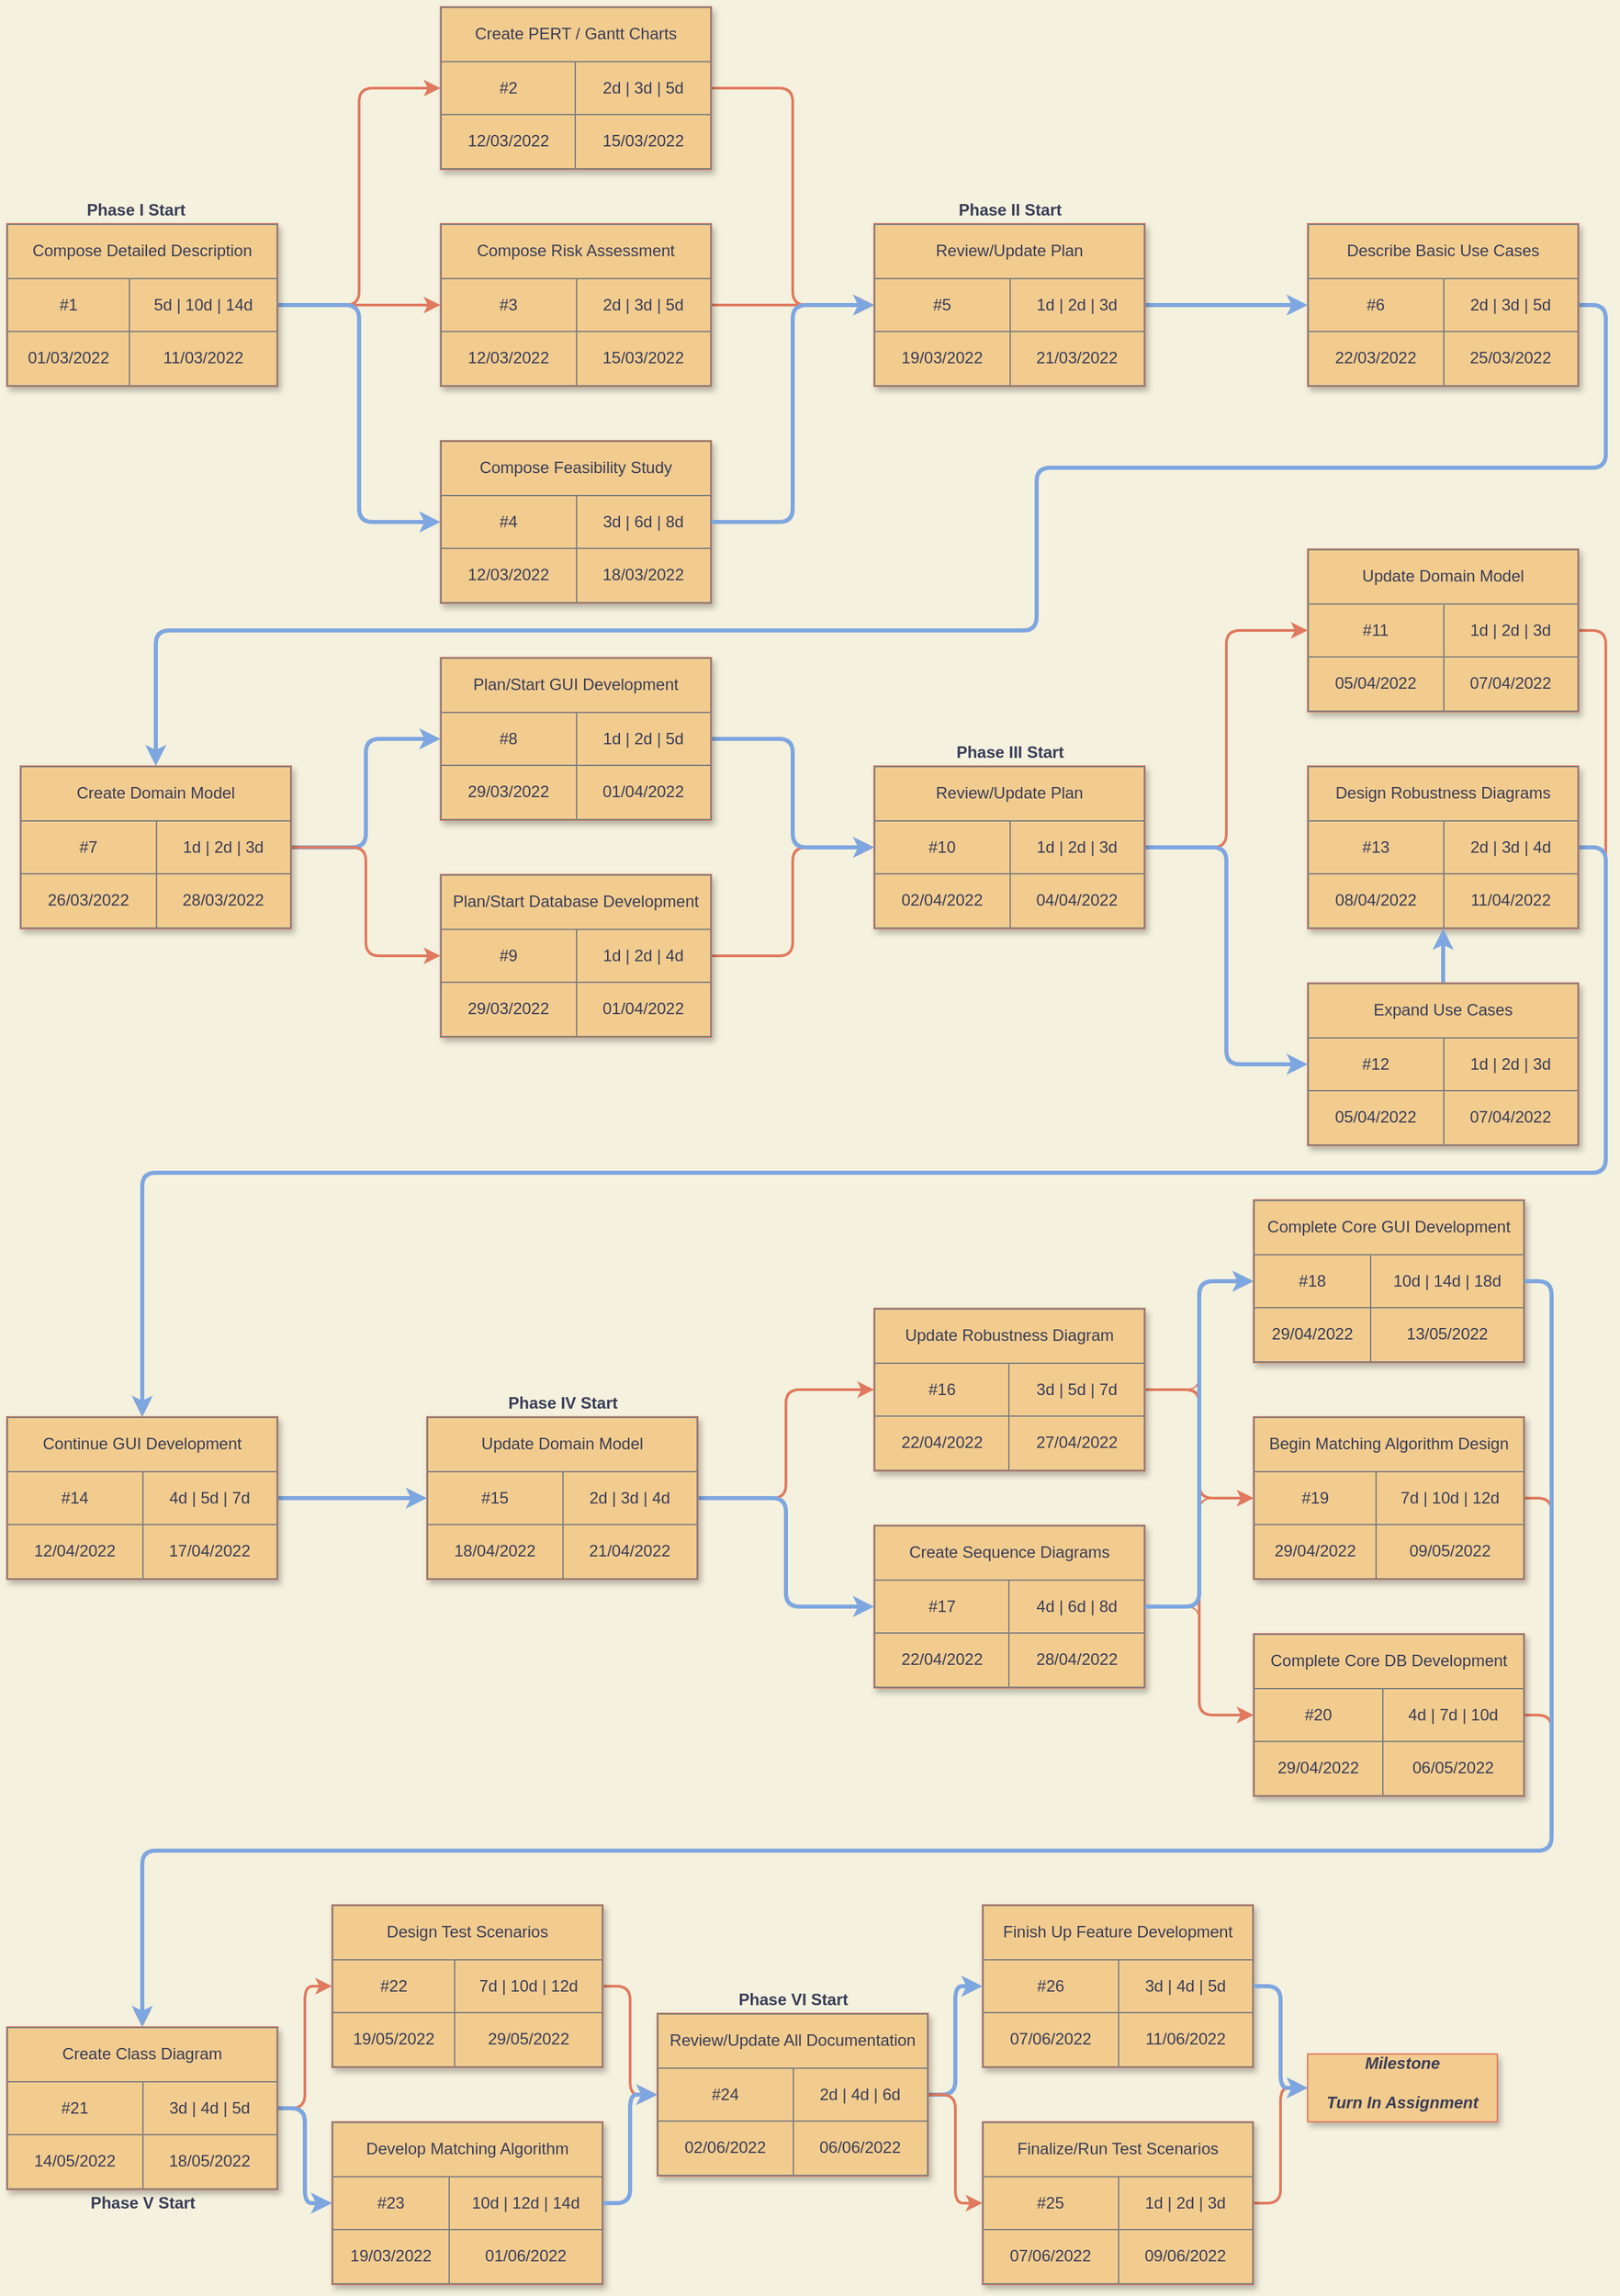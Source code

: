 <mxfile version="17.4.0" type="device"><diagram id="paOFJR9_GJDs_-t6MA5N" name="Page-1"><mxGraphModel dx="2844" dy="1524" grid="1" gridSize="10" guides="1" tooltips="1" connect="1" arrows="1" fold="1" page="1" pageScale="1" pageWidth="850" pageHeight="1100" background="#F4F1DE" math="0" shadow="0"><root><mxCell id="0"/><mxCell id="1" parent="0"/><mxCell id="-sdHIJW0WzJal2OePnT6-114" style="edgeStyle=orthogonalEdgeStyle;curved=0;rounded=1;sketch=0;orthogonalLoop=1;jettySize=auto;html=1;exitX=1;exitY=0.5;exitDx=0;exitDy=0;fontColor=#393C56;strokeColor=#E07A5F;strokeWidth=1;fillColor=#F2CC8F;labelBackgroundColor=#F4F1DE;" edge="1" parent="1" source="-sdHIJW0WzJal2OePnT6-116" target="-sdHIJW0WzJal2OePnT6-120"><mxGeometry relative="1" as="geometry"><Array as="points"><mxPoint x="920" y="1060"/><mxPoint x="920" y="980"/></Array></mxGeometry></mxCell><mxCell id="-sdHIJW0WzJal2OePnT6-101" style="edgeStyle=orthogonalEdgeStyle;curved=0;rounded=1;sketch=0;orthogonalLoop=1;jettySize=auto;html=1;exitX=1;exitY=0.5;exitDx=0;exitDy=0;fontColor=#393C56;strokeColor=#E07A5F;strokeWidth=2;fillColor=#F2CC8F;labelBackgroundColor=#F4F1DE;" edge="1" parent="1" source="-sdHIJW0WzJal2OePnT6-102" target="-sdHIJW0WzJal2OePnT6-104"><mxGeometry relative="1" as="geometry"><Array as="points"><mxPoint x="1220" y="500"/><mxPoint x="1220" y="900"/><mxPoint x="140" y="900"/></Array></mxGeometry></mxCell><mxCell id="-sdHIJW0WzJal2OePnT6-72" value="&lt;div&gt;&lt;i&gt;&lt;b&gt;Milestone&lt;br&gt;&lt;/b&gt;&lt;/i&gt;&lt;/div&gt;&lt;div&gt;&lt;i&gt;&lt;b&gt;&lt;br&gt;&lt;/b&gt;&lt;/i&gt;&lt;/div&gt;&lt;div&gt;&lt;i&gt;&lt;b&gt;Turn In Assignment&lt;/b&gt;&lt;/i&gt;&lt;/div&gt;" style="text;html=1;strokeColor=#E07A5F;fillColor=#F2CC8F;overflow=fill;rounded=0;shadow=1;fontSize=12;align=center;fontColor=#393C56;verticalAlign=middle;" vertex="1" parent="1"><mxGeometry x="1000" y="1550" width="140" height="50" as="geometry"/></mxCell><mxCell id="-sdHIJW0WzJal2OePnT6-73" style="edgeStyle=orthogonalEdgeStyle;curved=0;rounded=1;sketch=0;orthogonalLoop=1;jettySize=auto;html=1;exitX=1;exitY=0.5;exitDx=0;exitDy=0;entryX=0;entryY=0.5;entryDx=0;entryDy=0;fontColor=#393C56;strokeColor=#E07A5F;fillColor=#F2CC8F;strokeWidth=2;labelBackgroundColor=#F4F1DE;" edge="1" parent="1" source="-sdHIJW0WzJal2OePnT6-76" target="-sdHIJW0WzJal2OePnT6-82"><mxGeometry relative="1" as="geometry"/></mxCell><mxCell id="-sdHIJW0WzJal2OePnT6-74" style="edgeStyle=orthogonalEdgeStyle;curved=0;rounded=1;sketch=0;orthogonalLoop=1;jettySize=auto;html=1;exitX=1;exitY=0.5;exitDx=0;exitDy=0;entryX=0;entryY=0.5;entryDx=0;entryDy=0;fontColor=#393C56;strokeColor=#E07A5F;fillColor=#F2CC8F;strokeWidth=2;labelBackgroundColor=#F4F1DE;" edge="1" parent="1" source="-sdHIJW0WzJal2OePnT6-76" target="-sdHIJW0WzJal2OePnT6-80"><mxGeometry relative="1" as="geometry"/></mxCell><mxCell id="-sdHIJW0WzJal2OePnT6-75" style="edgeStyle=orthogonalEdgeStyle;curved=0;rounded=1;sketch=0;orthogonalLoop=1;jettySize=auto;html=1;exitX=1;exitY=0.5;exitDx=0;exitDy=0;entryX=0;entryY=0.5;entryDx=0;entryDy=0;fontColor=#393C56;strokeColor=#7EA6E0;fillColor=#F2CC8F;strokeWidth=3;labelBackgroundColor=#F4F1DE;" edge="1" parent="1" source="-sdHIJW0WzJal2OePnT6-76" target="-sdHIJW0WzJal2OePnT6-78"><mxGeometry relative="1" as="geometry"/></mxCell><mxCell id="-sdHIJW0WzJal2OePnT6-76" value="&lt;table style=&quot;width: 100% ; height: 100% ; border-collapse: collapse&quot; width=&quot;100%&quot; border=&quot;1&quot;&gt;&lt;tbody&gt;&lt;tr&gt;&lt;td colspan=&quot;2&quot; align=&quot;center&quot;&gt;&lt;font style=&quot;font-size: 12px&quot;&gt;Compose Detailed Description&lt;br&gt;&lt;/font&gt;&lt;/td&gt;&lt;/tr&gt;&lt;tr&gt;&lt;td align=&quot;center&quot;&gt;&lt;font style=&quot;font-size: 12px&quot;&gt;#1&lt;/font&gt;&lt;/td&gt;&lt;td align=&quot;center&quot;&gt;&lt;font style=&quot;font-size: 12px&quot;&gt;5d | 10d | 14d&lt;br&gt;&lt;/font&gt;&lt;/td&gt;&lt;/tr&gt;&lt;tr&gt;&lt;td align=&quot;center&quot;&gt;&lt;font style=&quot;font-size: 12px&quot;&gt;01/03/2022&lt;/font&gt;&lt;/td&gt;&lt;td align=&quot;center&quot;&gt;&lt;font style=&quot;font-size: 12px&quot;&gt;11/03/2022&lt;/font&gt;&lt;/td&gt;&lt;/tr&gt;&lt;/tbody&gt;&lt;/table&gt;" style="text;html=1;strokeColor=#E07A5F;fillColor=#F2CC8F;overflow=fill;rounded=0;shadow=1;fontSize=12;align=center;fontColor=#393C56;" vertex="1" parent="1"><mxGeometry x="40" y="200" width="200" height="120" as="geometry"/></mxCell><mxCell id="-sdHIJW0WzJal2OePnT6-78" value="&lt;table style=&quot;width: 100% ; height: 100% ; border-collapse: collapse&quot; width=&quot;100%&quot; border=&quot;1&quot;&gt;&lt;tbody&gt;&lt;tr&gt;&lt;td colspan=&quot;2&quot; align=&quot;center&quot;&gt;&lt;font style=&quot;font-size: 12px&quot;&gt;Compose Feasibility Study&lt;br&gt;&lt;/font&gt;&lt;/td&gt;&lt;/tr&gt;&lt;tr&gt;&lt;td align=&quot;center&quot;&gt;&lt;font style=&quot;font-size: 12px&quot;&gt;#4&lt;/font&gt;&lt;/td&gt;&lt;td align=&quot;center&quot;&gt;&lt;font style=&quot;font-size: 12px&quot;&gt;3d | 6d | 8d&lt;br&gt;&lt;/font&gt;&lt;/td&gt;&lt;/tr&gt;&lt;tr&gt;&lt;td align=&quot;center&quot;&gt;&lt;font style=&quot;font-size: 12px&quot;&gt;12/03/2022&lt;/font&gt;&lt;/td&gt;&lt;td align=&quot;center&quot;&gt;&lt;font style=&quot;font-size: 12px&quot;&gt;18/03/2022&lt;/font&gt;&lt;/td&gt;&lt;/tr&gt;&lt;/tbody&gt;&lt;/table&gt;" style="text;html=1;strokeColor=#E07A5F;fillColor=#F2CC8F;overflow=fill;rounded=0;shadow=1;fontSize=12;align=center;fontColor=#393C56;" vertex="1" parent="1"><mxGeometry x="360" y="360" width="200" height="120" as="geometry"/></mxCell><mxCell id="-sdHIJW0WzJal2OePnT6-79" style="edgeStyle=orthogonalEdgeStyle;curved=0;rounded=1;sketch=0;orthogonalLoop=1;jettySize=auto;html=1;exitX=1;exitY=0.5;exitDx=0;exitDy=0;fontColor=#393C56;strokeColor=#E07A5F;fillColor=#F2CC8F;strokeWidth=2;labelBackgroundColor=#F4F1DE;" edge="1" parent="1" source="-sdHIJW0WzJal2OePnT6-80"><mxGeometry relative="1" as="geometry"><mxPoint x="680" y="260" as="targetPoint"/></mxGeometry></mxCell><mxCell id="-sdHIJW0WzJal2OePnT6-80" value="&lt;table style=&quot;width: 100% ; height: 100% ; border-collapse: collapse&quot; width=&quot;100%&quot; border=&quot;1&quot;&gt;&lt;tbody&gt;&lt;tr&gt;&lt;td colspan=&quot;2&quot; align=&quot;center&quot;&gt;&lt;font style=&quot;font-size: 12px&quot;&gt;Compose Risk Assessment&lt;br&gt;&lt;/font&gt;&lt;/td&gt;&lt;/tr&gt;&lt;tr&gt;&lt;td align=&quot;center&quot;&gt;&lt;font style=&quot;font-size: 12px&quot;&gt;#3&lt;/font&gt;&lt;/td&gt;&lt;td align=&quot;center&quot;&gt;&lt;font style=&quot;font-size: 12px&quot;&gt;2d | 3d | 5d&lt;br&gt;&lt;/font&gt;&lt;/td&gt;&lt;/tr&gt;&lt;tr&gt;&lt;td align=&quot;center&quot;&gt;&lt;font style=&quot;font-size: 12px&quot;&gt;12/03/2022&lt;/font&gt;&lt;/td&gt;&lt;td align=&quot;center&quot;&gt;&lt;font style=&quot;font-size: 12px&quot;&gt;15/03/2022&lt;/font&gt;&lt;/td&gt;&lt;/tr&gt;&lt;/tbody&gt;&lt;/table&gt;" style="text;html=1;strokeColor=#E07A5F;fillColor=#F2CC8F;overflow=fill;rounded=0;shadow=1;fontSize=12;align=center;fontColor=#393C56;" vertex="1" parent="1"><mxGeometry x="360" y="200" width="200" height="120" as="geometry"/></mxCell><mxCell id="-sdHIJW0WzJal2OePnT6-81" style="edgeStyle=orthogonalEdgeStyle;curved=0;rounded=1;sketch=0;orthogonalLoop=1;jettySize=auto;html=1;exitX=1;exitY=0.5;exitDx=0;exitDy=0;entryX=0;entryY=0.5;entryDx=0;entryDy=0;fontColor=#393C56;strokeColor=#E07A5F;fillColor=#F2CC8F;strokeWidth=2;labelBackgroundColor=#F4F1DE;" edge="1" parent="1" source="-sdHIJW0WzJal2OePnT6-82" target="-sdHIJW0WzJal2OePnT6-89"><mxGeometry relative="1" as="geometry"/></mxCell><mxCell id="-sdHIJW0WzJal2OePnT6-82" value="&lt;table style=&quot;width: 100% ; height: 100% ; border-collapse: collapse&quot; width=&quot;100%&quot; border=&quot;1&quot;&gt;&lt;tbody&gt;&lt;tr&gt;&lt;td colspan=&quot;2&quot; align=&quot;center&quot;&gt;&lt;font style=&quot;font-size: 12px&quot;&gt;Create PERT / Gantt Charts&lt;br&gt;&lt;/font&gt;&lt;/td&gt;&lt;/tr&gt;&lt;tr&gt;&lt;td align=&quot;center&quot;&gt;&lt;font style=&quot;font-size: 12px&quot;&gt;#2&lt;/font&gt;&lt;/td&gt;&lt;td align=&quot;center&quot;&gt;&lt;font style=&quot;font-size: 12px&quot;&gt;2d | 3d | 5d&lt;br&gt;&lt;/font&gt;&lt;/td&gt;&lt;/tr&gt;&lt;tr&gt;&lt;td align=&quot;center&quot;&gt;&lt;font style=&quot;font-size: 12px&quot;&gt;12/03/2022&lt;/font&gt;&lt;/td&gt;&lt;td align=&quot;center&quot;&gt;&lt;font style=&quot;font-size: 12px&quot;&gt;15/03/2022&lt;/font&gt;&lt;/td&gt;&lt;/tr&gt;&lt;/tbody&gt;&lt;/table&gt;" style="text;html=1;strokeColor=#E07A5F;fillColor=#F2CC8F;overflow=fill;rounded=0;shadow=1;fontSize=12;align=center;fontColor=#393C56;" vertex="1" parent="1"><mxGeometry x="360" y="40" width="200" height="120" as="geometry"/></mxCell><mxCell id="-sdHIJW0WzJal2OePnT6-83" style="edgeStyle=orthogonalEdgeStyle;curved=0;rounded=1;sketch=0;orthogonalLoop=1;jettySize=auto;html=1;exitX=1;exitY=0.5;exitDx=0;exitDy=0;entryX=0.5;entryY=0;entryDx=0;entryDy=0;fontColor=#393C56;strokeColor=#7EA6E0;fillColor=#F2CC8F;strokeWidth=3;labelBackgroundColor=#F4F1DE;" edge="1" parent="1" source="-sdHIJW0WzJal2OePnT6-84" target="-sdHIJW0WzJal2OePnT6-87"><mxGeometry relative="1" as="geometry"><Array as="points"><mxPoint x="1220" y="260"/><mxPoint x="1220" y="380"/><mxPoint x="800" y="380"/><mxPoint x="800" y="500"/><mxPoint x="150" y="500"/></Array></mxGeometry></mxCell><mxCell id="-sdHIJW0WzJal2OePnT6-84" value="&lt;table style=&quot;width: 100% ; height: 100% ; border-collapse: collapse&quot; width=&quot;100%&quot; border=&quot;1&quot;&gt;&lt;tbody&gt;&lt;tr&gt;&lt;td colspan=&quot;2&quot; align=&quot;center&quot;&gt;&lt;font style=&quot;font-size: 12px&quot;&gt;Describe Basic Use Cases&lt;br&gt;&lt;/font&gt;&lt;/td&gt;&lt;/tr&gt;&lt;tr&gt;&lt;td align=&quot;center&quot;&gt;&lt;font style=&quot;font-size: 12px&quot;&gt;#6&lt;/font&gt;&lt;/td&gt;&lt;td align=&quot;center&quot;&gt;&lt;font style=&quot;font-size: 12px&quot;&gt;2d | 3d | 5d&lt;br&gt;&lt;/font&gt;&lt;/td&gt;&lt;/tr&gt;&lt;tr&gt;&lt;td align=&quot;center&quot;&gt;&lt;font style=&quot;font-size: 12px&quot;&gt;22/03/2022&lt;/font&gt;&lt;/td&gt;&lt;td align=&quot;center&quot;&gt;&lt;font style=&quot;font-size: 12px&quot;&gt;25/03/2022&lt;/font&gt;&lt;/td&gt;&lt;/tr&gt;&lt;/tbody&gt;&lt;/table&gt;" style="text;html=1;strokeColor=#E07A5F;fillColor=#F2CC8F;overflow=fill;rounded=0;shadow=1;fontSize=12;align=center;fontColor=#393C56;" vertex="1" parent="1"><mxGeometry x="1000" y="200" width="200" height="120" as="geometry"/></mxCell><mxCell id="-sdHIJW0WzJal2OePnT6-85" style="edgeStyle=orthogonalEdgeStyle;curved=0;rounded=1;sketch=0;orthogonalLoop=1;jettySize=auto;html=1;exitX=1;exitY=0.5;exitDx=0;exitDy=0;fontColor=#393C56;strokeColor=#7EA6E0;fillColor=#F2CC8F;strokeWidth=3;labelBackgroundColor=#F4F1DE;" edge="1" parent="1" source="-sdHIJW0WzJal2OePnT6-87" target="-sdHIJW0WzJal2OePnT6-93"><mxGeometry relative="1" as="geometry"/></mxCell><mxCell id="-sdHIJW0WzJal2OePnT6-86" style="edgeStyle=orthogonalEdgeStyle;curved=0;rounded=1;sketch=0;orthogonalLoop=1;jettySize=auto;html=1;exitX=1;exitY=0.5;exitDx=0;exitDy=0;fontColor=#393C56;strokeColor=#E07A5F;fillColor=#F2CC8F;strokeWidth=2;labelBackgroundColor=#F4F1DE;" edge="1" parent="1" source="-sdHIJW0WzJal2OePnT6-87" target="-sdHIJW0WzJal2OePnT6-91"><mxGeometry relative="1" as="geometry"/></mxCell><mxCell id="-sdHIJW0WzJal2OePnT6-87" value="&lt;table style=&quot;width: 100% ; height: 100% ; border-collapse: collapse&quot; width=&quot;100%&quot; border=&quot;1&quot;&gt;&lt;tbody&gt;&lt;tr&gt;&lt;td colspan=&quot;2&quot; align=&quot;center&quot;&gt;Create Domain Model&lt;br&gt;&lt;/td&gt;&lt;/tr&gt;&lt;tr&gt;&lt;td align=&quot;center&quot;&gt;&lt;font style=&quot;font-size: 12px&quot;&gt;#7&lt;/font&gt;&lt;/td&gt;&lt;td align=&quot;center&quot;&gt;&lt;font style=&quot;font-size: 12px&quot;&gt;1d | 2d | 3d&lt;br&gt;&lt;/font&gt;&lt;/td&gt;&lt;/tr&gt;&lt;tr&gt;&lt;td align=&quot;center&quot;&gt;&lt;font style=&quot;font-size: 12px&quot;&gt;26/03/2022&lt;/font&gt;&lt;/td&gt;&lt;td align=&quot;center&quot;&gt;&lt;font style=&quot;font-size: 12px&quot;&gt;28/03/2022&lt;/font&gt;&lt;/td&gt;&lt;/tr&gt;&lt;/tbody&gt;&lt;/table&gt;" style="text;html=1;strokeColor=#E07A5F;fillColor=#F2CC8F;overflow=fill;rounded=0;shadow=1;fontSize=12;align=center;fontColor=#393C56;" vertex="1" parent="1"><mxGeometry x="50" y="600" width="200" height="120" as="geometry"/></mxCell><mxCell id="-sdHIJW0WzJal2OePnT6-88" style="edgeStyle=orthogonalEdgeStyle;curved=0;rounded=1;sketch=0;orthogonalLoop=1;jettySize=auto;html=1;exitX=1;exitY=0.5;exitDx=0;exitDy=0;fontColor=#393C56;strokeColor=#7EA6E0;fillColor=#F2CC8F;strokeWidth=3;labelBackgroundColor=#F4F1DE;" edge="1" parent="1" source="-sdHIJW0WzJal2OePnT6-89" target="-sdHIJW0WzJal2OePnT6-84"><mxGeometry relative="1" as="geometry"/></mxCell><mxCell id="-sdHIJW0WzJal2OePnT6-89" value="&lt;table style=&quot;width: 100% ; height: 100% ; border-collapse: collapse&quot; width=&quot;100%&quot; border=&quot;1&quot;&gt;&lt;tbody&gt;&lt;tr&gt;&lt;td colspan=&quot;2&quot; align=&quot;center&quot;&gt;&lt;font style=&quot;font-size: 12px&quot;&gt;Review/Update Plan&lt;br&gt;&lt;/font&gt;&lt;/td&gt;&lt;/tr&gt;&lt;tr&gt;&lt;td align=&quot;center&quot;&gt;&lt;font style=&quot;font-size: 12px&quot;&gt;#5&lt;/font&gt;&lt;/td&gt;&lt;td align=&quot;center&quot;&gt;&lt;font style=&quot;font-size: 12px&quot;&gt;1d | 2d | 3d&lt;br&gt;&lt;/font&gt;&lt;/td&gt;&lt;/tr&gt;&lt;tr&gt;&lt;td align=&quot;center&quot;&gt;&lt;font style=&quot;font-size: 12px&quot;&gt;19/03/2022&lt;/font&gt;&lt;/td&gt;&lt;td align=&quot;center&quot;&gt;&lt;font style=&quot;font-size: 12px&quot;&gt;21/03/2022&lt;/font&gt;&lt;/td&gt;&lt;/tr&gt;&lt;/tbody&gt;&lt;/table&gt;" style="text;html=1;strokeColor=#E07A5F;fillColor=#F2CC8F;overflow=fill;rounded=0;shadow=1;fontSize=12;align=center;fontColor=#393C56;" vertex="1" parent="1"><mxGeometry x="680" y="200" width="200" height="120" as="geometry"/></mxCell><mxCell id="-sdHIJW0WzJal2OePnT6-90" style="edgeStyle=orthogonalEdgeStyle;curved=0;rounded=1;sketch=0;orthogonalLoop=1;jettySize=auto;html=1;exitX=1;exitY=0.5;exitDx=0;exitDy=0;entryX=0;entryY=0.5;entryDx=0;entryDy=0;fontColor=#393C56;strokeColor=#E07A5F;fillColor=#F2CC8F;strokeWidth=2;labelBackgroundColor=#F4F1DE;" edge="1" parent="1" source="-sdHIJW0WzJal2OePnT6-91" target="-sdHIJW0WzJal2OePnT6-100"><mxGeometry relative="1" as="geometry"/></mxCell><mxCell id="-sdHIJW0WzJal2OePnT6-91" value="&lt;table style=&quot;width: 100% ; height: 100% ; border-collapse: collapse&quot; width=&quot;100%&quot; border=&quot;1&quot;&gt;&lt;tbody&gt;&lt;tr&gt;&lt;td colspan=&quot;2&quot; align=&quot;center&quot;&gt;&lt;font style=&quot;font-size: 12px&quot;&gt;Plan/Start Database Development&lt;br&gt;&lt;/font&gt;&lt;/td&gt;&lt;/tr&gt;&lt;tr&gt;&lt;td align=&quot;center&quot;&gt;&lt;font style=&quot;font-size: 12px&quot;&gt;#9&lt;/font&gt;&lt;/td&gt;&lt;td align=&quot;center&quot;&gt;&lt;font style=&quot;font-size: 12px&quot;&gt;1d | 2d | 4d&lt;br&gt;&lt;/font&gt;&lt;/td&gt;&lt;/tr&gt;&lt;tr&gt;&lt;td align=&quot;center&quot;&gt;&lt;font style=&quot;font-size: 12px&quot;&gt;29/03/2022&lt;/font&gt;&lt;/td&gt;&lt;td align=&quot;center&quot;&gt;&lt;font style=&quot;font-size: 12px&quot;&gt;01/04/2022&lt;/font&gt;&lt;/td&gt;&lt;/tr&gt;&lt;/tbody&gt;&lt;/table&gt;" style="text;html=1;strokeColor=#E07A5F;fillColor=#F2CC8F;overflow=fill;rounded=0;shadow=1;fontSize=12;align=center;fontColor=#393C56;" vertex="1" parent="1"><mxGeometry x="360" y="680" width="200" height="120" as="geometry"/></mxCell><mxCell id="-sdHIJW0WzJal2OePnT6-92" style="edgeStyle=orthogonalEdgeStyle;curved=0;rounded=1;sketch=0;orthogonalLoop=1;jettySize=auto;html=1;exitX=1;exitY=0.5;exitDx=0;exitDy=0;fontColor=#393C56;strokeColor=#7EA6E0;fillColor=#F2CC8F;strokeWidth=3;labelBackgroundColor=#F4F1DE;" edge="1" parent="1" source="-sdHIJW0WzJal2OePnT6-93" target="-sdHIJW0WzJal2OePnT6-100"><mxGeometry relative="1" as="geometry"/></mxCell><mxCell id="-sdHIJW0WzJal2OePnT6-93" value="&lt;table style=&quot;width: 100% ; height: 100% ; border-collapse: collapse&quot; width=&quot;100%&quot; border=&quot;1&quot;&gt;&lt;tbody&gt;&lt;tr&gt;&lt;td colspan=&quot;2&quot; align=&quot;center&quot;&gt;&lt;font style=&quot;font-size: 12px&quot;&gt;Plan/Start GUI Development&lt;br&gt;&lt;/font&gt;&lt;/td&gt;&lt;/tr&gt;&lt;tr&gt;&lt;td align=&quot;center&quot;&gt;&lt;font style=&quot;font-size: 12px&quot;&gt;#8&lt;/font&gt;&lt;/td&gt;&lt;td align=&quot;center&quot;&gt;&lt;font style=&quot;font-size: 12px&quot;&gt;1d | 2d | 5d&lt;br&gt;&lt;/font&gt;&lt;/td&gt;&lt;/tr&gt;&lt;tr&gt;&lt;td align=&quot;center&quot;&gt;&lt;font style=&quot;font-size: 12px&quot;&gt;29/03/2022&lt;/font&gt;&lt;/td&gt;&lt;td align=&quot;center&quot;&gt;&lt;font style=&quot;font-size: 12px&quot;&gt;01/04/2022&lt;/font&gt;&lt;/td&gt;&lt;/tr&gt;&lt;/tbody&gt;&lt;/table&gt;" style="text;html=1;strokeColor=#E07A5F;fillColor=#F2CC8F;overflow=fill;rounded=0;shadow=1;fontSize=12;align=center;fontColor=#393C56;" vertex="1" parent="1"><mxGeometry x="360" y="520" width="200" height="120" as="geometry"/></mxCell><mxCell id="-sdHIJW0WzJal2OePnT6-94" style="edgeStyle=orthogonalEdgeStyle;curved=0;rounded=1;sketch=0;orthogonalLoop=1;jettySize=auto;html=1;exitX=1;exitY=0.5;exitDx=0;exitDy=0;entryX=0.5;entryY=0;entryDx=0;entryDy=0;fontColor=#393C56;strokeColor=#7EA6E0;fillColor=#F2CC8F;strokeWidth=3;labelBackgroundColor=#F4F1DE;" edge="1" parent="1" source="-sdHIJW0WzJal2OePnT6-95" target="-sdHIJW0WzJal2OePnT6-104"><mxGeometry relative="1" as="geometry"/></mxCell><mxCell id="-sdHIJW0WzJal2OePnT6-95" value="&lt;table style=&quot;width: 100% ; height: 100% ; border-collapse: collapse&quot; width=&quot;100%&quot; border=&quot;1&quot;&gt;&lt;tbody&gt;&lt;tr&gt;&lt;td colspan=&quot;2&quot; align=&quot;center&quot;&gt;&lt;font style=&quot;font-size: 12px&quot;&gt;Design Robustness Diagrams&lt;br&gt;&lt;/font&gt;&lt;/td&gt;&lt;/tr&gt;&lt;tr&gt;&lt;td align=&quot;center&quot;&gt;&lt;font style=&quot;font-size: 12px&quot;&gt;#13&lt;/font&gt;&lt;/td&gt;&lt;td align=&quot;center&quot;&gt;&lt;font style=&quot;font-size: 12px&quot;&gt;2d | 3d | 4d&lt;br&gt;&lt;/font&gt;&lt;/td&gt;&lt;/tr&gt;&lt;tr&gt;&lt;td align=&quot;center&quot;&gt;&lt;font style=&quot;font-size: 12px&quot;&gt;08/04/2022&lt;/font&gt;&lt;/td&gt;&lt;td align=&quot;center&quot;&gt;&lt;font style=&quot;font-size: 12px&quot;&gt;11/04/2022&lt;/font&gt;&lt;/td&gt;&lt;/tr&gt;&lt;/tbody&gt;&lt;/table&gt;" style="text;html=1;strokeColor=#E07A5F;fillColor=#F2CC8F;overflow=fill;rounded=0;shadow=1;fontSize=12;align=center;fontColor=#393C56;" vertex="1" parent="1"><mxGeometry x="1000" y="600" width="200" height="120" as="geometry"/></mxCell><mxCell id="-sdHIJW0WzJal2OePnT6-96" style="edgeStyle=orthogonalEdgeStyle;curved=0;rounded=1;sketch=0;orthogonalLoop=1;jettySize=auto;html=1;exitX=0.5;exitY=0;exitDx=0;exitDy=0;entryX=0.5;entryY=1;entryDx=0;entryDy=0;fontColor=#393C56;strokeColor=#7EA6E0;strokeWidth=3;fillColor=#F2CC8F;labelBackgroundColor=#F4F1DE;" edge="1" parent="1" source="-sdHIJW0WzJal2OePnT6-97" target="-sdHIJW0WzJal2OePnT6-95"><mxGeometry relative="1" as="geometry"/></mxCell><mxCell id="-sdHIJW0WzJal2OePnT6-97" value="&lt;table style=&quot;width: 100% ; height: 100% ; border-collapse: collapse&quot; width=&quot;100%&quot; border=&quot;1&quot;&gt;&lt;tbody&gt;&lt;tr&gt;&lt;td colspan=&quot;2&quot; align=&quot;center&quot;&gt;&lt;font style=&quot;font-size: 12px&quot;&gt;Expand Use Cases&lt;br&gt;&lt;/font&gt;&lt;/td&gt;&lt;/tr&gt;&lt;tr&gt;&lt;td align=&quot;center&quot;&gt;&lt;font style=&quot;font-size: 12px&quot;&gt;#12&lt;/font&gt;&lt;/td&gt;&lt;td align=&quot;center&quot;&gt;&lt;font style=&quot;font-size: 12px&quot;&gt;1d | 2d | 3d&lt;br&gt;&lt;/font&gt;&lt;/td&gt;&lt;/tr&gt;&lt;tr&gt;&lt;td align=&quot;center&quot;&gt;&lt;font style=&quot;font-size: 12px&quot;&gt;05/04/2022&lt;/font&gt;&lt;/td&gt;&lt;td align=&quot;center&quot;&gt;&lt;font style=&quot;font-size: 12px&quot;&gt;07/04/2022&lt;/font&gt;&lt;/td&gt;&lt;/tr&gt;&lt;/tbody&gt;&lt;/table&gt;" style="text;html=1;strokeColor=#E07A5F;fillColor=#F2CC8F;overflow=fill;rounded=0;shadow=1;fontSize=12;align=center;fontColor=#393C56;" vertex="1" parent="1"><mxGeometry x="1000" y="760" width="200" height="120" as="geometry"/></mxCell><mxCell id="-sdHIJW0WzJal2OePnT6-98" style="edgeStyle=orthogonalEdgeStyle;curved=0;rounded=1;sketch=0;orthogonalLoop=1;jettySize=auto;html=1;exitX=1;exitY=0.5;exitDx=0;exitDy=0;entryX=0;entryY=0.5;entryDx=0;entryDy=0;fontColor=#393C56;strokeColor=#E07A5F;fillColor=#F2CC8F;strokeWidth=2;labelBackgroundColor=#F4F1DE;" edge="1" parent="1" source="-sdHIJW0WzJal2OePnT6-100" target="-sdHIJW0WzJal2OePnT6-102"><mxGeometry relative="1" as="geometry"/></mxCell><mxCell id="-sdHIJW0WzJal2OePnT6-99" style="edgeStyle=orthogonalEdgeStyle;curved=0;rounded=1;sketch=0;orthogonalLoop=1;jettySize=auto;html=1;exitX=1;exitY=0.5;exitDx=0;exitDy=0;entryX=0;entryY=0.5;entryDx=0;entryDy=0;fontColor=#393C56;strokeColor=#7EA6E0;fillColor=#F2CC8F;strokeWidth=3;labelBackgroundColor=#F4F1DE;" edge="1" parent="1" source="-sdHIJW0WzJal2OePnT6-100" target="-sdHIJW0WzJal2OePnT6-97"><mxGeometry relative="1" as="geometry"/></mxCell><mxCell id="-sdHIJW0WzJal2OePnT6-100" value="&lt;table style=&quot;width: 100% ; height: 100% ; border-collapse: collapse&quot; width=&quot;100%&quot; border=&quot;1&quot;&gt;&lt;tbody&gt;&lt;tr&gt;&lt;td colspan=&quot;2&quot; align=&quot;center&quot;&gt;&lt;font style=&quot;font-size: 12px&quot;&gt;Review/Update Plan&lt;br&gt;&lt;/font&gt;&lt;/td&gt;&lt;/tr&gt;&lt;tr&gt;&lt;td align=&quot;center&quot;&gt;&lt;font style=&quot;font-size: 12px&quot;&gt;#10&lt;/font&gt;&lt;/td&gt;&lt;td align=&quot;center&quot;&gt;&lt;font style=&quot;font-size: 12px&quot;&gt;1d | 2d | 3d&lt;br&gt;&lt;/font&gt;&lt;/td&gt;&lt;/tr&gt;&lt;tr&gt;&lt;td align=&quot;center&quot;&gt;&lt;font style=&quot;font-size: 12px&quot;&gt;02/04/2022&lt;/font&gt;&lt;/td&gt;&lt;td align=&quot;center&quot;&gt;&lt;font style=&quot;font-size: 12px&quot;&gt;04/04/2022&lt;/font&gt;&lt;/td&gt;&lt;/tr&gt;&lt;/tbody&gt;&lt;/table&gt;" style="text;html=1;strokeColor=#E07A5F;fillColor=#F2CC8F;overflow=fill;rounded=0;shadow=1;fontSize=12;align=center;fontColor=#393C56;" vertex="1" parent="1"><mxGeometry x="680" y="600" width="200" height="120" as="geometry"/></mxCell><mxCell id="-sdHIJW0WzJal2OePnT6-102" value="&lt;table style=&quot;width: 100% ; height: 100% ; border-collapse: collapse&quot; width=&quot;100%&quot; border=&quot;1&quot;&gt;&lt;tbody&gt;&lt;tr&gt;&lt;td colspan=&quot;2&quot; align=&quot;center&quot;&gt;&lt;font style=&quot;font-size: 12px&quot;&gt;Update Domain Model&lt;br&gt;&lt;/font&gt;&lt;/td&gt;&lt;/tr&gt;&lt;tr&gt;&lt;td align=&quot;center&quot;&gt;&lt;font style=&quot;font-size: 12px&quot;&gt;#11&lt;/font&gt;&lt;/td&gt;&lt;td align=&quot;center&quot;&gt;&lt;font style=&quot;font-size: 12px&quot;&gt;1d | 2d | 3d&lt;br&gt;&lt;/font&gt;&lt;/td&gt;&lt;/tr&gt;&lt;tr&gt;&lt;td align=&quot;center&quot;&gt;&lt;font style=&quot;font-size: 12px&quot;&gt;05/04/2022&lt;/font&gt;&lt;/td&gt;&lt;td align=&quot;center&quot;&gt;&lt;font style=&quot;font-size: 12px&quot;&gt;07/04/2022&lt;/font&gt;&lt;/td&gt;&lt;/tr&gt;&lt;/tbody&gt;&lt;/table&gt;" style="text;html=1;strokeColor=#E07A5F;fillColor=#F2CC8F;overflow=fill;rounded=0;shadow=1;fontSize=12;align=center;fontColor=#393C56;" vertex="1" parent="1"><mxGeometry x="1000" y="440" width="200" height="120" as="geometry"/></mxCell><mxCell id="-sdHIJW0WzJal2OePnT6-103" style="edgeStyle=orthogonalEdgeStyle;curved=0;rounded=1;sketch=0;orthogonalLoop=1;jettySize=auto;html=1;exitX=1;exitY=0.5;exitDx=0;exitDy=0;entryX=0;entryY=0.5;entryDx=0;entryDy=0;fontColor=#393C56;strokeColor=#7EA6E0;strokeWidth=3;fillColor=#F2CC8F;labelBackgroundColor=#F4F1DE;" edge="1" parent="1" source="-sdHIJW0WzJal2OePnT6-104" target="-sdHIJW0WzJal2OePnT6-112"><mxGeometry relative="1" as="geometry"/></mxCell><mxCell id="-sdHIJW0WzJal2OePnT6-104" value="&lt;table style=&quot;width: 100% ; height: 100% ; border-collapse: collapse&quot; width=&quot;100%&quot; border=&quot;1&quot;&gt;&lt;tbody&gt;&lt;tr&gt;&lt;td colspan=&quot;2&quot; align=&quot;center&quot;&gt;&lt;font style=&quot;font-size: 12px&quot;&gt;Continue GUI Development&lt;br&gt;&lt;/font&gt;&lt;/td&gt;&lt;/tr&gt;&lt;tr&gt;&lt;td align=&quot;center&quot;&gt;&lt;font style=&quot;font-size: 12px&quot;&gt;#14&lt;/font&gt;&lt;/td&gt;&lt;td align=&quot;center&quot;&gt;&lt;font style=&quot;font-size: 12px&quot;&gt;4d | 5d | 7d&lt;br&gt;&lt;/font&gt;&lt;/td&gt;&lt;/tr&gt;&lt;tr&gt;&lt;td align=&quot;center&quot;&gt;&lt;font style=&quot;font-size: 12px&quot;&gt;12/04/2022&lt;/font&gt;&lt;/td&gt;&lt;td align=&quot;center&quot;&gt;&lt;font style=&quot;font-size: 12px&quot;&gt;17/04/2022&lt;/font&gt;&lt;/td&gt;&lt;/tr&gt;&lt;/tbody&gt;&lt;/table&gt;" style="text;html=1;strokeColor=#E07A5F;fillColor=#F2CC8F;overflow=fill;rounded=0;shadow=1;fontSize=12;align=center;fontColor=#393C56;" vertex="1" parent="1"><mxGeometry x="40" y="1080" width="200" height="120" as="geometry"/></mxCell><mxCell id="-sdHIJW0WzJal2OePnT6-105" style="edgeStyle=orthogonalEdgeStyle;curved=0;rounded=1;sketch=0;orthogonalLoop=1;jettySize=auto;html=1;exitX=1;exitY=0.5;exitDx=0;exitDy=0;entryX=0;entryY=0.5;entryDx=0;entryDy=0;fontColor=#393C56;strokeColor=#E07A5F;strokeWidth=1;fillColor=#F2CC8F;labelBackgroundColor=#F4F1DE;" edge="1" parent="1" source="-sdHIJW0WzJal2OePnT6-109" target="-sdHIJW0WzJal2OePnT6-122"><mxGeometry relative="1" as="geometry"/></mxCell><mxCell id="-sdHIJW0WzJal2OePnT6-106" style="edgeStyle=orthogonalEdgeStyle;curved=0;rounded=1;sketch=0;orthogonalLoop=1;jettySize=auto;html=1;exitX=1;exitY=0.5;exitDx=0;exitDy=0;fontColor=#393C56;strokeColor=#E07A5F;strokeWidth=1;fillColor=#F2CC8F;labelBackgroundColor=#F4F1DE;" edge="1" parent="1" source="-sdHIJW0WzJal2OePnT6-109" target="-sdHIJW0WzJal2OePnT6-118"><mxGeometry relative="1" as="geometry"/></mxCell><mxCell id="-sdHIJW0WzJal2OePnT6-108" value="" style="edgeStyle=orthogonalEdgeStyle;curved=0;rounded=1;sketch=0;orthogonalLoop=1;jettySize=auto;html=1;fontColor=#393C56;strokeColor=#E07A5F;strokeWidth=1;fillColor=#F2CC8F;labelBackgroundColor=#F4F1DE;" edge="1" parent="1" source="-sdHIJW0WzJal2OePnT6-109" target="-sdHIJW0WzJal2OePnT6-122"><mxGeometry relative="1" as="geometry"/></mxCell><mxCell id="-sdHIJW0WzJal2OePnT6-109" value="&lt;table style=&quot;width: 100% ; height: 100% ; border-collapse: collapse&quot; width=&quot;100%&quot; border=&quot;1&quot;&gt;&lt;tbody&gt;&lt;tr&gt;&lt;td colspan=&quot;2&quot; align=&quot;center&quot;&gt;&lt;font style=&quot;font-size: 12px&quot;&gt;Create Sequence Diagrams&lt;br&gt;&lt;/font&gt;&lt;/td&gt;&lt;/tr&gt;&lt;tr&gt;&lt;td align=&quot;center&quot;&gt;&lt;font style=&quot;font-size: 12px&quot;&gt;#17&lt;/font&gt;&lt;/td&gt;&lt;td align=&quot;center&quot;&gt;&lt;font style=&quot;font-size: 12px&quot;&gt;4d | 6d | 8d&lt;br&gt;&lt;/font&gt;&lt;/td&gt;&lt;/tr&gt;&lt;tr&gt;&lt;td align=&quot;center&quot;&gt;&lt;font style=&quot;font-size: 12px&quot;&gt;22/04/2022&lt;/font&gt;&lt;/td&gt;&lt;td align=&quot;center&quot;&gt;&lt;font style=&quot;font-size: 12px&quot;&gt;28/04/2022&lt;/font&gt;&lt;/td&gt;&lt;/tr&gt;&lt;/tbody&gt;&lt;/table&gt;" style="text;html=1;strokeColor=#E07A5F;fillColor=#F2CC8F;overflow=fill;rounded=0;shadow=1;fontSize=12;align=center;fontColor=#393C56;" vertex="1" parent="1"><mxGeometry x="680" y="1160" width="200" height="120" as="geometry"/></mxCell><mxCell id="-sdHIJW0WzJal2OePnT6-110" style="edgeStyle=orthogonalEdgeStyle;curved=0;rounded=1;sketch=0;orthogonalLoop=1;jettySize=auto;html=1;exitX=1;exitY=0.5;exitDx=0;exitDy=0;entryX=0;entryY=0.5;entryDx=0;entryDy=0;fontColor=#393C56;strokeColor=#E07A5F;strokeWidth=2;fillColor=#F2CC8F;labelBackgroundColor=#F4F1DE;" edge="1" parent="1" source="-sdHIJW0WzJal2OePnT6-112" target="-sdHIJW0WzJal2OePnT6-116"><mxGeometry relative="1" as="geometry"/></mxCell><mxCell id="-sdHIJW0WzJal2OePnT6-111" style="edgeStyle=orthogonalEdgeStyle;curved=0;rounded=1;sketch=0;orthogonalLoop=1;jettySize=auto;html=1;exitX=1;exitY=0.5;exitDx=0;exitDy=0;entryX=0;entryY=0.5;entryDx=0;entryDy=0;fontColor=#393C56;strokeColor=#7EA6E0;strokeWidth=3;fillColor=#F2CC8F;labelBackgroundColor=#F4F1DE;" edge="1" parent="1" source="-sdHIJW0WzJal2OePnT6-112" target="-sdHIJW0WzJal2OePnT6-109"><mxGeometry relative="1" as="geometry"/></mxCell><mxCell id="-sdHIJW0WzJal2OePnT6-112" value="&lt;table style=&quot;width: 100% ; height: 100% ; border-collapse: collapse&quot; width=&quot;100%&quot; border=&quot;1&quot;&gt;&lt;tbody&gt;&lt;tr&gt;&lt;td colspan=&quot;2&quot; align=&quot;center&quot;&gt;&lt;font style=&quot;font-size: 12px&quot;&gt;Update Domain Model&lt;br&gt;&lt;/font&gt;&lt;/td&gt;&lt;/tr&gt;&lt;tr&gt;&lt;td align=&quot;center&quot;&gt;&lt;font style=&quot;font-size: 12px&quot;&gt;#15&lt;/font&gt;&lt;/td&gt;&lt;td align=&quot;center&quot;&gt;&lt;font style=&quot;font-size: 12px&quot;&gt;2d | 3d | 4d&lt;br&gt;&lt;/font&gt;&lt;/td&gt;&lt;/tr&gt;&lt;tr&gt;&lt;td align=&quot;center&quot;&gt;&lt;font style=&quot;font-size: 12px&quot;&gt;18/04/2022&lt;/font&gt;&lt;/td&gt;&lt;td align=&quot;center&quot;&gt;&lt;font style=&quot;font-size: 12px&quot;&gt;21/04/2022&lt;/font&gt;&lt;/td&gt;&lt;/tr&gt;&lt;/tbody&gt;&lt;/table&gt;" style="text;html=1;strokeColor=#E07A5F;fillColor=#F2CC8F;overflow=fill;rounded=0;shadow=1;fontSize=12;align=center;fontColor=#393C56;" vertex="1" parent="1"><mxGeometry x="350" y="1080" width="200" height="120" as="geometry"/></mxCell><mxCell id="-sdHIJW0WzJal2OePnT6-113" style="edgeStyle=orthogonalEdgeStyle;curved=0;rounded=1;sketch=0;orthogonalLoop=1;jettySize=auto;html=1;exitX=1;exitY=0.5;exitDx=0;exitDy=0;fontColor=#393C56;strokeColor=#E07A5F;strokeWidth=2;fillColor=#F2CC8F;labelBackgroundColor=#F4F1DE;" edge="1" parent="1" source="-sdHIJW0WzJal2OePnT6-116" target="-sdHIJW0WzJal2OePnT6-122"><mxGeometry relative="1" as="geometry"/></mxCell><mxCell id="-sdHIJW0WzJal2OePnT6-115" style="edgeStyle=orthogonalEdgeStyle;curved=0;rounded=1;sketch=0;orthogonalLoop=1;jettySize=auto;html=1;exitX=1;exitY=0.5;exitDx=0;exitDy=0;entryX=0;entryY=0.5;entryDx=0;entryDy=0;fontColor=#393C56;strokeColor=#E07A5F;strokeWidth=2;fillColor=#F2CC8F;labelBackgroundColor=#F4F1DE;" edge="1" parent="1" source="-sdHIJW0WzJal2OePnT6-116" target="-sdHIJW0WzJal2OePnT6-118"><mxGeometry relative="1" as="geometry"><Array as="points"><mxPoint x="920" y="1060"/><mxPoint x="920" y="1300"/></Array></mxGeometry></mxCell><mxCell id="-sdHIJW0WzJal2OePnT6-116" value="&lt;table style=&quot;width: 100% ; height: 100% ; border-collapse: collapse&quot; width=&quot;100%&quot; border=&quot;1&quot;&gt;&lt;tbody&gt;&lt;tr&gt;&lt;td colspan=&quot;2&quot; align=&quot;center&quot;&gt;Update Robustness Diagram&lt;font style=&quot;font-size: 12px&quot;&gt;&lt;br&gt;&lt;/font&gt;&lt;/td&gt;&lt;/tr&gt;&lt;tr&gt;&lt;td align=&quot;center&quot;&gt;&lt;font style=&quot;font-size: 12px&quot;&gt;#16&lt;/font&gt;&lt;/td&gt;&lt;td align=&quot;center&quot;&gt;&lt;font style=&quot;font-size: 12px&quot;&gt;3d | 5d | 7d&lt;br&gt;&lt;/font&gt;&lt;/td&gt;&lt;/tr&gt;&lt;tr&gt;&lt;td align=&quot;center&quot;&gt;&lt;font style=&quot;font-size: 12px&quot;&gt;22/04/2022&lt;/font&gt;&lt;/td&gt;&lt;td align=&quot;center&quot;&gt;&lt;font style=&quot;font-size: 12px&quot;&gt;27/04/2022&lt;/font&gt;&lt;/td&gt;&lt;/tr&gt;&lt;/tbody&gt;&lt;/table&gt;" style="text;html=1;strokeColor=#E07A5F;fillColor=#F2CC8F;overflow=fill;rounded=0;shadow=1;fontSize=12;align=center;fontColor=#393C56;" vertex="1" parent="1"><mxGeometry x="680" y="1000" width="200" height="120" as="geometry"/></mxCell><mxCell id="-sdHIJW0WzJal2OePnT6-117" style="edgeStyle=orthogonalEdgeStyle;curved=0;rounded=1;sketch=0;orthogonalLoop=1;jettySize=auto;html=1;exitX=1;exitY=0.5;exitDx=0;exitDy=0;fontColor=#393C56;strokeColor=#E07A5F;strokeWidth=2;fillColor=#F2CC8F;labelBackgroundColor=#F4F1DE;" edge="1" parent="1" source="-sdHIJW0WzJal2OePnT6-118" target="-sdHIJW0WzJal2OePnT6-125"><mxGeometry relative="1" as="geometry"><Array as="points"><mxPoint x="1180" y="1300"/><mxPoint x="1180" y="1400"/><mxPoint x="140" y="1400"/></Array></mxGeometry></mxCell><mxCell id="-sdHIJW0WzJal2OePnT6-118" value="&lt;table style=&quot;width: 100% ; height: 100% ; border-collapse: collapse&quot; width=&quot;100%&quot; border=&quot;1&quot;&gt;&lt;tbody&gt;&lt;tr&gt;&lt;td colspan=&quot;2&quot; align=&quot;center&quot;&gt;Complete Core DB Development&lt;font style=&quot;font-size: 12px&quot;&gt;&lt;br&gt;&lt;/font&gt;&lt;/td&gt;&lt;/tr&gt;&lt;tr&gt;&lt;td align=&quot;center&quot;&gt;&lt;font style=&quot;font-size: 12px&quot;&gt;#20&lt;/font&gt;&lt;/td&gt;&lt;td align=&quot;center&quot;&gt;&lt;font style=&quot;font-size: 12px&quot;&gt;4d | 7d | 10d&lt;br&gt;&lt;/font&gt;&lt;/td&gt;&lt;/tr&gt;&lt;tr&gt;&lt;td align=&quot;center&quot;&gt;&lt;font style=&quot;font-size: 12px&quot;&gt;29/04/2022&lt;/font&gt;&lt;/td&gt;&lt;td align=&quot;center&quot;&gt;&lt;font style=&quot;font-size: 12px&quot;&gt;06/05/2022&lt;/font&gt;&lt;/td&gt;&lt;/tr&gt;&lt;/tbody&gt;&lt;/table&gt;" style="text;html=1;strokeColor=#E07A5F;fillColor=#F2CC8F;overflow=fill;rounded=0;shadow=1;fontSize=12;align=center;fontColor=#393C56;" vertex="1" parent="1"><mxGeometry x="960" y="1240" width="200" height="120" as="geometry"/></mxCell><mxCell id="-sdHIJW0WzJal2OePnT6-120" value="&lt;table style=&quot;width: 100% ; height: 100% ; border-collapse: collapse&quot; width=&quot;100%&quot; border=&quot;1&quot;&gt;&lt;tbody&gt;&lt;tr&gt;&lt;td colspan=&quot;2&quot; align=&quot;center&quot;&gt;&lt;font style=&quot;font-size: 12px&quot;&gt;Complete Core GUI Development&lt;br&gt;&lt;/font&gt;&lt;/td&gt;&lt;/tr&gt;&lt;tr&gt;&lt;td align=&quot;center&quot;&gt;&lt;font style=&quot;font-size: 12px&quot;&gt;#18&lt;/font&gt;&lt;/td&gt;&lt;td align=&quot;center&quot;&gt;&lt;font style=&quot;font-size: 12px&quot;&gt;10d | 14d | 18d&lt;br&gt;&lt;/font&gt;&lt;/td&gt;&lt;/tr&gt;&lt;tr&gt;&lt;td align=&quot;center&quot;&gt;&lt;font style=&quot;font-size: 12px&quot;&gt;29/04/2022&lt;/font&gt;&lt;/td&gt;&lt;td align=&quot;center&quot;&gt;&lt;font style=&quot;font-size: 12px&quot;&gt;13/05/2022&lt;/font&gt;&lt;/td&gt;&lt;/tr&gt;&lt;/tbody&gt;&lt;/table&gt;" style="text;html=1;strokeColor=#E07A5F;fillColor=#F2CC8F;overflow=fill;rounded=0;shadow=1;fontSize=12;align=center;fontColor=#393C56;" vertex="1" parent="1"><mxGeometry x="960" y="920" width="200" height="120" as="geometry"/></mxCell><mxCell id="-sdHIJW0WzJal2OePnT6-121" style="edgeStyle=orthogonalEdgeStyle;curved=0;rounded=1;sketch=0;orthogonalLoop=1;jettySize=auto;html=1;exitX=1;exitY=0.5;exitDx=0;exitDy=0;entryX=0.5;entryY=0;entryDx=0;entryDy=0;fontColor=#393C56;strokeColor=#E07A5F;strokeWidth=2;fillColor=#F2CC8F;labelBackgroundColor=#F4F1DE;" edge="1" parent="1" source="-sdHIJW0WzJal2OePnT6-122" target="-sdHIJW0WzJal2OePnT6-125"><mxGeometry relative="1" as="geometry"><Array as="points"><mxPoint x="1180" y="1140"/><mxPoint x="1180" y="1400"/><mxPoint x="140" y="1400"/></Array></mxGeometry></mxCell><mxCell id="-sdHIJW0WzJal2OePnT6-122" value="&lt;table style=&quot;width: 100% ; height: 100% ; border-collapse: collapse&quot; width=&quot;100%&quot; border=&quot;1&quot;&gt;&lt;tbody&gt;&lt;tr&gt;&lt;td colspan=&quot;2&quot; align=&quot;center&quot;&gt;&lt;font style=&quot;font-size: 12px&quot;&gt;Begin Matching Algorithm Design&lt;br&gt;&lt;/font&gt;&lt;/td&gt;&lt;/tr&gt;&lt;tr&gt;&lt;td align=&quot;center&quot;&gt;&lt;font style=&quot;font-size: 12px&quot;&gt;#19&lt;/font&gt;&lt;/td&gt;&lt;td align=&quot;center&quot;&gt;&lt;font style=&quot;font-size: 12px&quot;&gt;7d | 10d | 12d&lt;br&gt;&lt;/font&gt;&lt;/td&gt;&lt;/tr&gt;&lt;tr&gt;&lt;td align=&quot;center&quot;&gt;&lt;font style=&quot;font-size: 12px&quot;&gt;29/04/2022&lt;/font&gt;&lt;/td&gt;&lt;td align=&quot;center&quot;&gt;&lt;font style=&quot;font-size: 12px&quot;&gt;09/05/2022&lt;/font&gt;&lt;/td&gt;&lt;/tr&gt;&lt;/tbody&gt;&lt;/table&gt;" style="text;html=1;strokeColor=#E07A5F;fillColor=#F2CC8F;overflow=fill;rounded=0;shadow=1;fontSize=12;align=center;fontColor=#393C56;" vertex="1" parent="1"><mxGeometry x="960" y="1080" width="200" height="120" as="geometry"/></mxCell><mxCell id="-sdHIJW0WzJal2OePnT6-123" style="edgeStyle=orthogonalEdgeStyle;curved=0;rounded=1;sketch=0;orthogonalLoop=1;jettySize=auto;html=1;exitX=1;exitY=0.5;exitDx=0;exitDy=0;entryX=0;entryY=0.5;entryDx=0;entryDy=0;fontColor=#393C56;strokeColor=#E07A5F;fillColor=#F2CC8F;strokeWidth=2;labelBackgroundColor=#F4F1DE;" edge="1" parent="1" source="-sdHIJW0WzJal2OePnT6-125" target="-sdHIJW0WzJal2OePnT6-129"><mxGeometry relative="1" as="geometry"/></mxCell><mxCell id="-sdHIJW0WzJal2OePnT6-124" style="edgeStyle=orthogonalEdgeStyle;curved=0;rounded=1;sketch=0;orthogonalLoop=1;jettySize=auto;html=1;exitX=1;exitY=0.5;exitDx=0;exitDy=0;fontColor=#393C56;strokeColor=#7EA6E0;fillColor=#F2CC8F;strokeWidth=3;labelBackgroundColor=#F4F1DE;" edge="1" parent="1" source="-sdHIJW0WzJal2OePnT6-125" target="-sdHIJW0WzJal2OePnT6-127"><mxGeometry relative="1" as="geometry"/></mxCell><mxCell id="-sdHIJW0WzJal2OePnT6-125" value="&lt;table style=&quot;width: 100% ; height: 100% ; border-collapse: collapse&quot; width=&quot;100%&quot; border=&quot;1&quot;&gt;&lt;tbody&gt;&lt;tr&gt;&lt;td colspan=&quot;2&quot; align=&quot;center&quot;&gt;Create Class Diagram&lt;font style=&quot;font-size: 12px&quot;&gt;&lt;br&gt;&lt;/font&gt;&lt;/td&gt;&lt;/tr&gt;&lt;tr&gt;&lt;td align=&quot;center&quot;&gt;&lt;font style=&quot;font-size: 12px&quot;&gt;#21&lt;/font&gt;&lt;/td&gt;&lt;td align=&quot;center&quot;&gt;&lt;font style=&quot;font-size: 12px&quot;&gt;3d | 4d | 5d&lt;br&gt;&lt;/font&gt;&lt;/td&gt;&lt;/tr&gt;&lt;tr&gt;&lt;td align=&quot;center&quot;&gt;&lt;font style=&quot;font-size: 12px&quot;&gt;14/05/2022&lt;/font&gt;&lt;/td&gt;&lt;td align=&quot;center&quot;&gt;&lt;font style=&quot;font-size: 12px&quot;&gt;18/05/2022&lt;/font&gt;&lt;/td&gt;&lt;/tr&gt;&lt;/tbody&gt;&lt;/table&gt;" style="text;html=1;strokeColor=#E07A5F;fillColor=#F2CC8F;overflow=fill;rounded=0;shadow=1;fontSize=12;align=center;fontColor=#393C56;" vertex="1" parent="1"><mxGeometry x="40" y="1530" width="200" height="120" as="geometry"/></mxCell><mxCell id="-sdHIJW0WzJal2OePnT6-127" value="&lt;table style=&quot;width: 100% ; height: 100% ; border-collapse: collapse&quot; width=&quot;100%&quot; border=&quot;1&quot;&gt;&lt;tbody&gt;&lt;tr&gt;&lt;td colspan=&quot;2&quot; align=&quot;center&quot;&gt;&lt;font style=&quot;font-size: 12px&quot;&gt;Develop Matching Algorithm&lt;br&gt;&lt;/font&gt;&lt;/td&gt;&lt;/tr&gt;&lt;tr&gt;&lt;td align=&quot;center&quot;&gt;&lt;font style=&quot;font-size: 12px&quot;&gt;#23&lt;/font&gt;&lt;/td&gt;&lt;td align=&quot;center&quot;&gt;&lt;font style=&quot;font-size: 12px&quot;&gt;10d | 12d | 14d&lt;br&gt;&lt;/font&gt;&lt;/td&gt;&lt;/tr&gt;&lt;tr&gt;&lt;td align=&quot;center&quot;&gt;&lt;font style=&quot;font-size: 12px&quot;&gt;19/03/2022&lt;/font&gt;&lt;/td&gt;&lt;td align=&quot;center&quot;&gt;&lt;font style=&quot;font-size: 12px&quot;&gt;01/06/2022&lt;/font&gt;&lt;/td&gt;&lt;/tr&gt;&lt;/tbody&gt;&lt;/table&gt;" style="text;html=1;strokeColor=#E07A5F;fillColor=#F2CC8F;overflow=fill;rounded=0;shadow=1;fontSize=12;align=center;fontColor=#393C56;" vertex="1" parent="1"><mxGeometry x="280" y="1600" width="200" height="120" as="geometry"/></mxCell><mxCell id="-sdHIJW0WzJal2OePnT6-128" style="edgeStyle=orthogonalEdgeStyle;curved=0;rounded=1;sketch=0;orthogonalLoop=1;jettySize=auto;html=1;exitX=1;exitY=0.5;exitDx=0;exitDy=0;entryX=0;entryY=0.5;entryDx=0;entryDy=0;fontColor=#393C56;strokeColor=#E07A5F;fillColor=#F2CC8F;strokeWidth=2;labelBackgroundColor=#F4F1DE;" edge="1" parent="1" source="-sdHIJW0WzJal2OePnT6-129" target="-sdHIJW0WzJal2OePnT6-132"><mxGeometry relative="1" as="geometry"/></mxCell><mxCell id="-sdHIJW0WzJal2OePnT6-129" value="&lt;table style=&quot;width: 100% ; height: 100% ; border-collapse: collapse&quot; width=&quot;100%&quot; border=&quot;1&quot;&gt;&lt;tbody&gt;&lt;tr&gt;&lt;td colspan=&quot;2&quot; align=&quot;center&quot;&gt;&lt;font style=&quot;font-size: 12px&quot;&gt;Design Test Scenarios&lt;br&gt;&lt;/font&gt;&lt;/td&gt;&lt;/tr&gt;&lt;tr&gt;&lt;td align=&quot;center&quot;&gt;&lt;font style=&quot;font-size: 12px&quot;&gt;#22&lt;/font&gt;&lt;/td&gt;&lt;td align=&quot;center&quot;&gt;&lt;font style=&quot;font-size: 12px&quot;&gt;7d | 10d | 12d&lt;br&gt;&lt;/font&gt;&lt;/td&gt;&lt;/tr&gt;&lt;tr&gt;&lt;td align=&quot;center&quot;&gt;&lt;font style=&quot;font-size: 12px&quot;&gt;19/05/2022&lt;/font&gt;&lt;/td&gt;&lt;td align=&quot;center&quot;&gt;&lt;font style=&quot;font-size: 12px&quot;&gt;29/05/2022&lt;/font&gt;&lt;/td&gt;&lt;/tr&gt;&lt;/tbody&gt;&lt;/table&gt;" style="text;html=1;strokeColor=#E07A5F;fillColor=#F2CC8F;overflow=fill;rounded=0;shadow=1;fontSize=12;align=center;fontColor=#393C56;" vertex="1" parent="1"><mxGeometry x="280" y="1440" width="200" height="120" as="geometry"/></mxCell><mxCell id="-sdHIJW0WzJal2OePnT6-130" style="edgeStyle=orthogonalEdgeStyle;curved=0;rounded=1;sketch=0;orthogonalLoop=1;jettySize=auto;html=1;exitX=1;exitY=0.5;exitDx=0;exitDy=0;entryX=0;entryY=0.5;entryDx=0;entryDy=0;fontColor=#393C56;strokeColor=#7EA6E0;fillColor=#F2CC8F;strokeWidth=3;labelBackgroundColor=#F4F1DE;" edge="1" parent="1" source="-sdHIJW0WzJal2OePnT6-132" target="-sdHIJW0WzJal2OePnT6-134"><mxGeometry relative="1" as="geometry"/></mxCell><mxCell id="-sdHIJW0WzJal2OePnT6-131" style="edgeStyle=orthogonalEdgeStyle;curved=0;rounded=1;sketch=0;orthogonalLoop=1;jettySize=auto;html=1;exitX=1;exitY=0.5;exitDx=0;exitDy=0;entryX=0;entryY=0.5;entryDx=0;entryDy=0;fontColor=#393C56;strokeColor=#E07A5F;fillColor=#F2CC8F;strokeWidth=2;labelBackgroundColor=#F4F1DE;" edge="1" parent="1" source="-sdHIJW0WzJal2OePnT6-132" target="-sdHIJW0WzJal2OePnT6-136"><mxGeometry relative="1" as="geometry"/></mxCell><mxCell id="-sdHIJW0WzJal2OePnT6-132" value="&lt;table style=&quot;width: 100% ; height: 100% ; border-collapse: collapse&quot; width=&quot;100%&quot; border=&quot;1&quot;&gt;&lt;tbody&gt;&lt;tr&gt;&lt;td colspan=&quot;2&quot; align=&quot;center&quot;&gt;&lt;font style=&quot;font-size: 12px&quot;&gt;Review/Update All Documentation&lt;br&gt;&lt;/font&gt;&lt;/td&gt;&lt;/tr&gt;&lt;tr&gt;&lt;td align=&quot;center&quot;&gt;&lt;font style=&quot;font-size: 12px&quot;&gt;#24&lt;/font&gt;&lt;/td&gt;&lt;td align=&quot;center&quot;&gt;&lt;font style=&quot;font-size: 12px&quot;&gt;2d | 4d | 6d&lt;br&gt;&lt;/font&gt;&lt;/td&gt;&lt;/tr&gt;&lt;tr&gt;&lt;td align=&quot;center&quot;&gt;&lt;font style=&quot;font-size: 12px&quot;&gt;02/06/2022&lt;/font&gt;&lt;/td&gt;&lt;td align=&quot;center&quot;&gt;&lt;font style=&quot;font-size: 12px&quot;&gt;06/06/2022&lt;/font&gt;&lt;/td&gt;&lt;/tr&gt;&lt;/tbody&gt;&lt;/table&gt;" style="text;html=1;strokeColor=#E07A5F;fillColor=#F2CC8F;overflow=fill;rounded=0;shadow=1;fontSize=12;align=center;fontColor=#393C56;" vertex="1" parent="1"><mxGeometry x="520" y="1520" width="200" height="120" as="geometry"/></mxCell><mxCell id="-sdHIJW0WzJal2OePnT6-134" value="&lt;table style=&quot;width: 100% ; height: 100% ; border-collapse: collapse&quot; width=&quot;100%&quot; border=&quot;1&quot;&gt;&lt;tbody&gt;&lt;tr&gt;&lt;td colspan=&quot;2&quot; align=&quot;center&quot;&gt;&lt;font style=&quot;font-size: 12px&quot;&gt;Finish Up Feature Development&lt;br&gt;&lt;/font&gt;&lt;/td&gt;&lt;/tr&gt;&lt;tr&gt;&lt;td align=&quot;center&quot;&gt;&lt;font style=&quot;font-size: 12px&quot;&gt;#26&lt;/font&gt;&lt;/td&gt;&lt;td align=&quot;center&quot;&gt;&lt;font style=&quot;font-size: 12px&quot;&gt;3d | 4d | 5d&lt;br&gt;&lt;/font&gt;&lt;/td&gt;&lt;/tr&gt;&lt;tr&gt;&lt;td align=&quot;center&quot;&gt;&lt;font style=&quot;font-size: 12px&quot;&gt;07/06/2022&lt;/font&gt;&lt;/td&gt;&lt;td align=&quot;center&quot;&gt;&lt;font style=&quot;font-size: 12px&quot;&gt;11/06/2022&lt;/font&gt;&lt;/td&gt;&lt;/tr&gt;&lt;/tbody&gt;&lt;/table&gt;" style="text;html=1;strokeColor=#E07A5F;fillColor=#F2CC8F;overflow=fill;rounded=0;shadow=1;fontSize=12;align=center;fontColor=#393C56;" vertex="1" parent="1"><mxGeometry x="760" y="1440" width="200" height="120" as="geometry"/></mxCell><mxCell id="-sdHIJW0WzJal2OePnT6-135" style="edgeStyle=orthogonalEdgeStyle;curved=0;rounded=1;sketch=0;orthogonalLoop=1;jettySize=auto;html=1;exitX=1;exitY=0.5;exitDx=0;exitDy=0;fontColor=#393C56;strokeColor=#E07A5F;fillColor=#F2CC8F;strokeWidth=2;labelBackgroundColor=#F4F1DE;" edge="1" parent="1" source="-sdHIJW0WzJal2OePnT6-136" target="-sdHIJW0WzJal2OePnT6-72"><mxGeometry relative="1" as="geometry"/></mxCell><mxCell id="-sdHIJW0WzJal2OePnT6-136" value="&lt;table style=&quot;width: 100% ; height: 100% ; border-collapse: collapse&quot; width=&quot;100%&quot; border=&quot;1&quot;&gt;&lt;tbody&gt;&lt;tr&gt;&lt;td colspan=&quot;2&quot; align=&quot;center&quot;&gt;Finalize/Run Test Scenarios&lt;font style=&quot;font-size: 12px&quot;&gt;&lt;br&gt;&lt;/font&gt;&lt;/td&gt;&lt;/tr&gt;&lt;tr&gt;&lt;td align=&quot;center&quot;&gt;&lt;font style=&quot;font-size: 12px&quot;&gt;#25&lt;/font&gt;&lt;/td&gt;&lt;td align=&quot;center&quot;&gt;&lt;font style=&quot;font-size: 12px&quot;&gt;1d | 2d | 3d&lt;br&gt;&lt;/font&gt;&lt;/td&gt;&lt;/tr&gt;&lt;tr&gt;&lt;td align=&quot;center&quot;&gt;&lt;font style=&quot;font-size: 12px&quot;&gt;07/06/2022&lt;/font&gt;&lt;/td&gt;&lt;td align=&quot;center&quot;&gt;&lt;font style=&quot;font-size: 12px&quot;&gt;09/06/2022&lt;/font&gt;&lt;/td&gt;&lt;/tr&gt;&lt;/tbody&gt;&lt;/table&gt;" style="text;html=1;strokeColor=#E07A5F;fillColor=#F2CC8F;overflow=fill;rounded=0;shadow=1;fontSize=12;align=center;fontColor=#393C56;" vertex="1" parent="1"><mxGeometry x="760" y="1600" width="200" height="120" as="geometry"/></mxCell><mxCell id="-sdHIJW0WzJal2OePnT6-137" value="Phase I Start" style="text;html=1;align=center;verticalAlign=middle;resizable=0;points=[];autosize=1;strokeColor=none;fillColor=none;fontColor=#393C56;fontStyle=1" vertex="1" parent="1"><mxGeometry x="90" y="180" width="90" height="20" as="geometry"/></mxCell><mxCell id="-sdHIJW0WzJal2OePnT6-138" value="Phase II Start" style="text;html=1;align=center;verticalAlign=middle;resizable=0;points=[];autosize=1;strokeColor=none;fillColor=none;fontColor=#393C56;fontStyle=1" vertex="1" parent="1"><mxGeometry x="735" y="180" width="90" height="20" as="geometry"/></mxCell><mxCell id="-sdHIJW0WzJal2OePnT6-139" value="Phase III Start" style="text;html=1;align=center;verticalAlign=middle;resizable=0;points=[];autosize=1;strokeColor=none;fillColor=none;fontColor=#393C56;fontStyle=1" vertex="1" parent="1"><mxGeometry x="735" y="580" width="90" height="20" as="geometry"/></mxCell><mxCell id="-sdHIJW0WzJal2OePnT6-140" value="Phase IV Start" style="text;html=1;align=center;verticalAlign=middle;resizable=0;points=[];autosize=1;strokeColor=none;fillColor=none;fontColor=#393C56;fontStyle=1" vertex="1" parent="1"><mxGeometry x="400" y="1060" width="100" height="20" as="geometry"/></mxCell><mxCell id="-sdHIJW0WzJal2OePnT6-141" value="Phase VI Start" style="text;html=1;align=center;verticalAlign=middle;resizable=0;points=[];autosize=1;strokeColor=none;fillColor=none;fontColor=#393C56;fontStyle=1" vertex="1" parent="1"><mxGeometry x="570" y="1500" width="100" height="20" as="geometry"/></mxCell><mxCell id="-sdHIJW0WzJal2OePnT6-142" value="&lt;div&gt;Phase V Start&lt;/div&gt;" style="text;html=1;align=center;verticalAlign=middle;resizable=0;points=[];autosize=1;strokeColor=none;fillColor=none;fontColor=#393C56;fontStyle=1" vertex="1" parent="1"><mxGeometry x="95" y="1650" width="90" height="20" as="geometry"/></mxCell><mxCell id="-sdHIJW0WzJal2OePnT6-107" style="edgeStyle=orthogonalEdgeStyle;curved=0;rounded=1;sketch=0;orthogonalLoop=1;jettySize=auto;html=1;exitX=1;exitY=0.5;exitDx=0;exitDy=0;entryX=0;entryY=0.5;entryDx=0;entryDy=0;fontColor=#393C56;strokeColor=#7EA6E0;strokeWidth=3;fillColor=#F2CC8F;labelBackgroundColor=#F4F1DE;" edge="1" parent="1" source="-sdHIJW0WzJal2OePnT6-109" target="-sdHIJW0WzJal2OePnT6-120"><mxGeometry relative="1" as="geometry"/></mxCell><mxCell id="-sdHIJW0WzJal2OePnT6-119" style="edgeStyle=orthogonalEdgeStyle;curved=0;rounded=1;sketch=0;orthogonalLoop=1;jettySize=auto;html=1;exitX=1;exitY=0.5;exitDx=0;exitDy=0;fontColor=#393C56;strokeColor=#7EA6E0;strokeWidth=3;fillColor=#F2CC8F;labelBackgroundColor=#F4F1DE;" edge="1" parent="1" source="-sdHIJW0WzJal2OePnT6-120" target="-sdHIJW0WzJal2OePnT6-125"><mxGeometry relative="1" as="geometry"><Array as="points"><mxPoint x="1180" y="980"/><mxPoint x="1180" y="1400"/><mxPoint x="140" y="1400"/></Array></mxGeometry></mxCell><mxCell id="-sdHIJW0WzJal2OePnT6-77" style="edgeStyle=orthogonalEdgeStyle;curved=0;rounded=1;sketch=0;orthogonalLoop=1;jettySize=auto;html=1;exitX=1;exitY=0.5;exitDx=0;exitDy=0;entryX=0;entryY=0.5;entryDx=0;entryDy=0;fontColor=#393C56;strokeColor=#7EA6E0;fillColor=#F2CC8F;strokeWidth=3;labelBackgroundColor=#F4F1DE;" edge="1" parent="1" source="-sdHIJW0WzJal2OePnT6-78" target="-sdHIJW0WzJal2OePnT6-89"><mxGeometry relative="1" as="geometry"/></mxCell><mxCell id="-sdHIJW0WzJal2OePnT6-133" style="edgeStyle=orthogonalEdgeStyle;curved=0;rounded=1;sketch=0;orthogonalLoop=1;jettySize=auto;html=1;exitX=1;exitY=0.5;exitDx=0;exitDy=0;entryX=0;entryY=0.5;entryDx=0;entryDy=0;fontColor=#393C56;strokeColor=#7EA6E0;fillColor=#F2CC8F;strokeWidth=3;labelBackgroundColor=#F4F1DE;" edge="1" parent="1" source="-sdHIJW0WzJal2OePnT6-134" target="-sdHIJW0WzJal2OePnT6-72"><mxGeometry relative="1" as="geometry"/></mxCell><mxCell id="-sdHIJW0WzJal2OePnT6-126" style="edgeStyle=orthogonalEdgeStyle;curved=0;rounded=1;sketch=0;orthogonalLoop=1;jettySize=auto;html=1;exitX=1;exitY=0.5;exitDx=0;exitDy=0;entryX=0;entryY=0.5;entryDx=0;entryDy=0;fontColor=#393C56;strokeColor=#7EA6E0;fillColor=#F2CC8F;strokeWidth=3;labelBackgroundColor=#F4F1DE;" edge="1" parent="1" source="-sdHIJW0WzJal2OePnT6-127" target="-sdHIJW0WzJal2OePnT6-132"><mxGeometry relative="1" as="geometry"/></mxCell></root></mxGraphModel></diagram></mxfile>